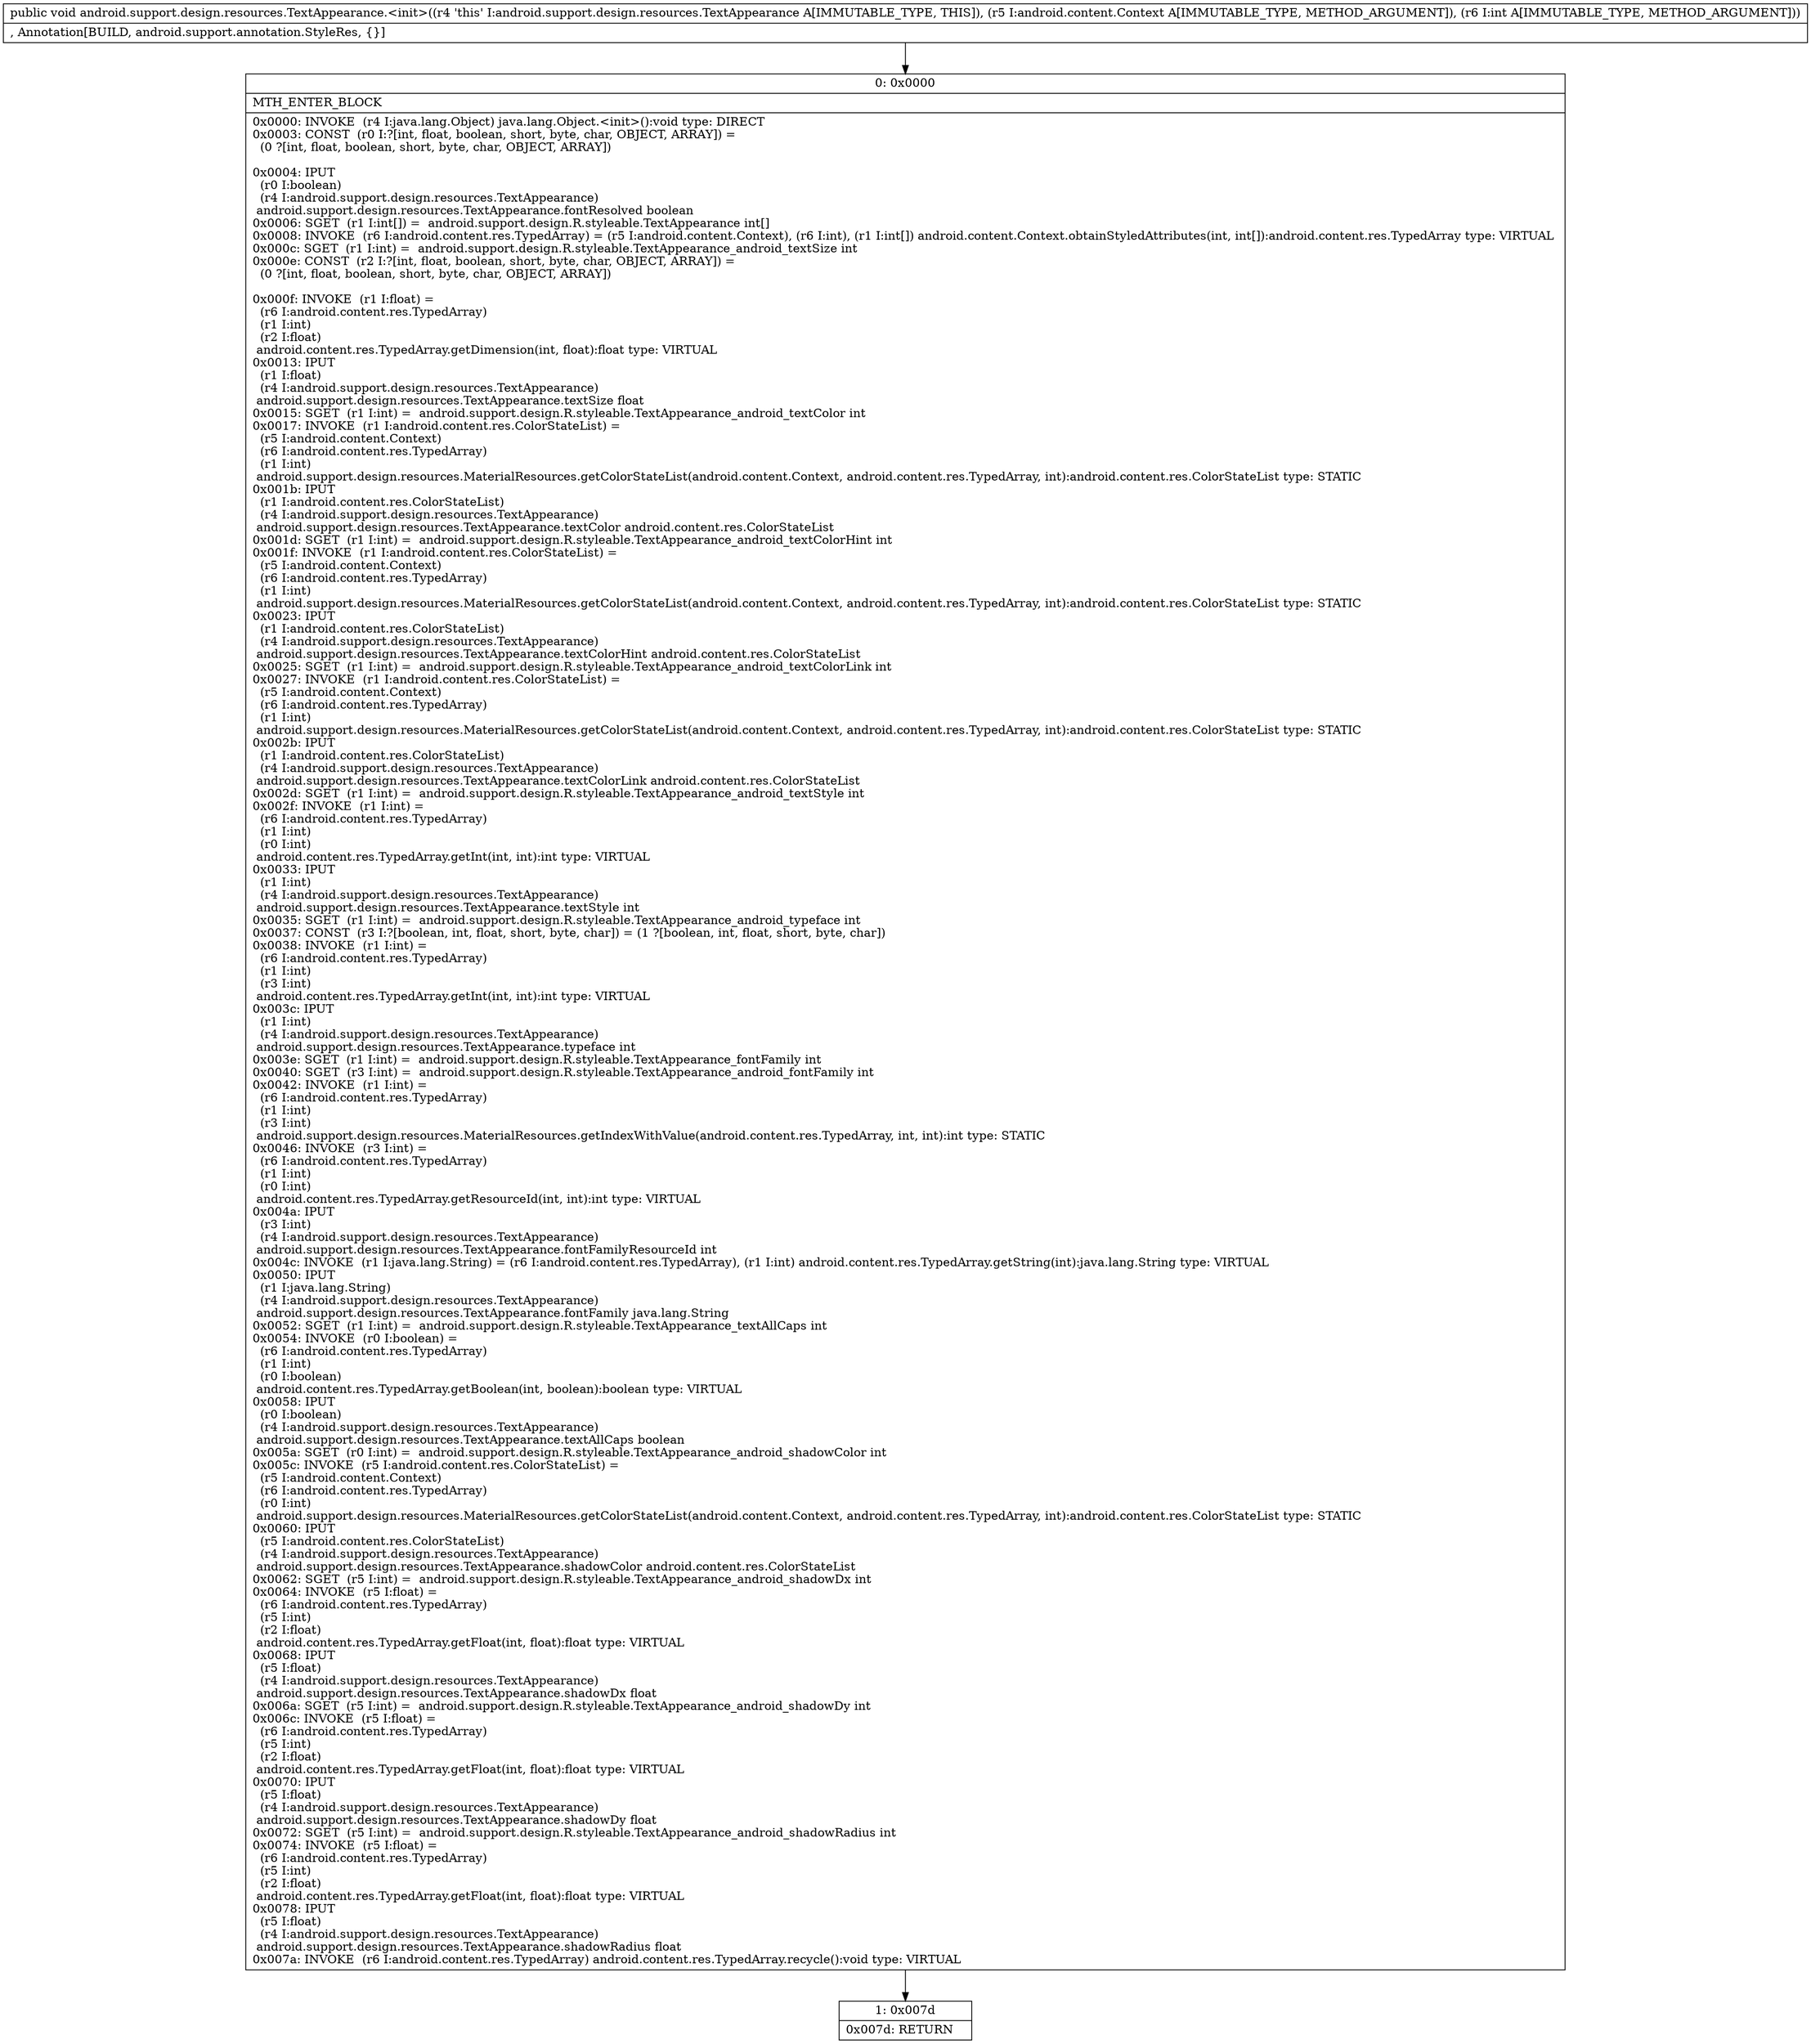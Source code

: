 digraph "CFG forandroid.support.design.resources.TextAppearance.\<init\>(Landroid\/content\/Context;I)V" {
Node_0 [shape=record,label="{0\:\ 0x0000|MTH_ENTER_BLOCK\l|0x0000: INVOKE  (r4 I:java.lang.Object) java.lang.Object.\<init\>():void type: DIRECT \l0x0003: CONST  (r0 I:?[int, float, boolean, short, byte, char, OBJECT, ARRAY]) = \l  (0 ?[int, float, boolean, short, byte, char, OBJECT, ARRAY])\l \l0x0004: IPUT  \l  (r0 I:boolean)\l  (r4 I:android.support.design.resources.TextAppearance)\l android.support.design.resources.TextAppearance.fontResolved boolean \l0x0006: SGET  (r1 I:int[]) =  android.support.design.R.styleable.TextAppearance int[] \l0x0008: INVOKE  (r6 I:android.content.res.TypedArray) = (r5 I:android.content.Context), (r6 I:int), (r1 I:int[]) android.content.Context.obtainStyledAttributes(int, int[]):android.content.res.TypedArray type: VIRTUAL \l0x000c: SGET  (r1 I:int) =  android.support.design.R.styleable.TextAppearance_android_textSize int \l0x000e: CONST  (r2 I:?[int, float, boolean, short, byte, char, OBJECT, ARRAY]) = \l  (0 ?[int, float, boolean, short, byte, char, OBJECT, ARRAY])\l \l0x000f: INVOKE  (r1 I:float) = \l  (r6 I:android.content.res.TypedArray)\l  (r1 I:int)\l  (r2 I:float)\l android.content.res.TypedArray.getDimension(int, float):float type: VIRTUAL \l0x0013: IPUT  \l  (r1 I:float)\l  (r4 I:android.support.design.resources.TextAppearance)\l android.support.design.resources.TextAppearance.textSize float \l0x0015: SGET  (r1 I:int) =  android.support.design.R.styleable.TextAppearance_android_textColor int \l0x0017: INVOKE  (r1 I:android.content.res.ColorStateList) = \l  (r5 I:android.content.Context)\l  (r6 I:android.content.res.TypedArray)\l  (r1 I:int)\l android.support.design.resources.MaterialResources.getColorStateList(android.content.Context, android.content.res.TypedArray, int):android.content.res.ColorStateList type: STATIC \l0x001b: IPUT  \l  (r1 I:android.content.res.ColorStateList)\l  (r4 I:android.support.design.resources.TextAppearance)\l android.support.design.resources.TextAppearance.textColor android.content.res.ColorStateList \l0x001d: SGET  (r1 I:int) =  android.support.design.R.styleable.TextAppearance_android_textColorHint int \l0x001f: INVOKE  (r1 I:android.content.res.ColorStateList) = \l  (r5 I:android.content.Context)\l  (r6 I:android.content.res.TypedArray)\l  (r1 I:int)\l android.support.design.resources.MaterialResources.getColorStateList(android.content.Context, android.content.res.TypedArray, int):android.content.res.ColorStateList type: STATIC \l0x0023: IPUT  \l  (r1 I:android.content.res.ColorStateList)\l  (r4 I:android.support.design.resources.TextAppearance)\l android.support.design.resources.TextAppearance.textColorHint android.content.res.ColorStateList \l0x0025: SGET  (r1 I:int) =  android.support.design.R.styleable.TextAppearance_android_textColorLink int \l0x0027: INVOKE  (r1 I:android.content.res.ColorStateList) = \l  (r5 I:android.content.Context)\l  (r6 I:android.content.res.TypedArray)\l  (r1 I:int)\l android.support.design.resources.MaterialResources.getColorStateList(android.content.Context, android.content.res.TypedArray, int):android.content.res.ColorStateList type: STATIC \l0x002b: IPUT  \l  (r1 I:android.content.res.ColorStateList)\l  (r4 I:android.support.design.resources.TextAppearance)\l android.support.design.resources.TextAppearance.textColorLink android.content.res.ColorStateList \l0x002d: SGET  (r1 I:int) =  android.support.design.R.styleable.TextAppearance_android_textStyle int \l0x002f: INVOKE  (r1 I:int) = \l  (r6 I:android.content.res.TypedArray)\l  (r1 I:int)\l  (r0 I:int)\l android.content.res.TypedArray.getInt(int, int):int type: VIRTUAL \l0x0033: IPUT  \l  (r1 I:int)\l  (r4 I:android.support.design.resources.TextAppearance)\l android.support.design.resources.TextAppearance.textStyle int \l0x0035: SGET  (r1 I:int) =  android.support.design.R.styleable.TextAppearance_android_typeface int \l0x0037: CONST  (r3 I:?[boolean, int, float, short, byte, char]) = (1 ?[boolean, int, float, short, byte, char]) \l0x0038: INVOKE  (r1 I:int) = \l  (r6 I:android.content.res.TypedArray)\l  (r1 I:int)\l  (r3 I:int)\l android.content.res.TypedArray.getInt(int, int):int type: VIRTUAL \l0x003c: IPUT  \l  (r1 I:int)\l  (r4 I:android.support.design.resources.TextAppearance)\l android.support.design.resources.TextAppearance.typeface int \l0x003e: SGET  (r1 I:int) =  android.support.design.R.styleable.TextAppearance_fontFamily int \l0x0040: SGET  (r3 I:int) =  android.support.design.R.styleable.TextAppearance_android_fontFamily int \l0x0042: INVOKE  (r1 I:int) = \l  (r6 I:android.content.res.TypedArray)\l  (r1 I:int)\l  (r3 I:int)\l android.support.design.resources.MaterialResources.getIndexWithValue(android.content.res.TypedArray, int, int):int type: STATIC \l0x0046: INVOKE  (r3 I:int) = \l  (r6 I:android.content.res.TypedArray)\l  (r1 I:int)\l  (r0 I:int)\l android.content.res.TypedArray.getResourceId(int, int):int type: VIRTUAL \l0x004a: IPUT  \l  (r3 I:int)\l  (r4 I:android.support.design.resources.TextAppearance)\l android.support.design.resources.TextAppearance.fontFamilyResourceId int \l0x004c: INVOKE  (r1 I:java.lang.String) = (r6 I:android.content.res.TypedArray), (r1 I:int) android.content.res.TypedArray.getString(int):java.lang.String type: VIRTUAL \l0x0050: IPUT  \l  (r1 I:java.lang.String)\l  (r4 I:android.support.design.resources.TextAppearance)\l android.support.design.resources.TextAppearance.fontFamily java.lang.String \l0x0052: SGET  (r1 I:int) =  android.support.design.R.styleable.TextAppearance_textAllCaps int \l0x0054: INVOKE  (r0 I:boolean) = \l  (r6 I:android.content.res.TypedArray)\l  (r1 I:int)\l  (r0 I:boolean)\l android.content.res.TypedArray.getBoolean(int, boolean):boolean type: VIRTUAL \l0x0058: IPUT  \l  (r0 I:boolean)\l  (r4 I:android.support.design.resources.TextAppearance)\l android.support.design.resources.TextAppearance.textAllCaps boolean \l0x005a: SGET  (r0 I:int) =  android.support.design.R.styleable.TextAppearance_android_shadowColor int \l0x005c: INVOKE  (r5 I:android.content.res.ColorStateList) = \l  (r5 I:android.content.Context)\l  (r6 I:android.content.res.TypedArray)\l  (r0 I:int)\l android.support.design.resources.MaterialResources.getColorStateList(android.content.Context, android.content.res.TypedArray, int):android.content.res.ColorStateList type: STATIC \l0x0060: IPUT  \l  (r5 I:android.content.res.ColorStateList)\l  (r4 I:android.support.design.resources.TextAppearance)\l android.support.design.resources.TextAppearance.shadowColor android.content.res.ColorStateList \l0x0062: SGET  (r5 I:int) =  android.support.design.R.styleable.TextAppearance_android_shadowDx int \l0x0064: INVOKE  (r5 I:float) = \l  (r6 I:android.content.res.TypedArray)\l  (r5 I:int)\l  (r2 I:float)\l android.content.res.TypedArray.getFloat(int, float):float type: VIRTUAL \l0x0068: IPUT  \l  (r5 I:float)\l  (r4 I:android.support.design.resources.TextAppearance)\l android.support.design.resources.TextAppearance.shadowDx float \l0x006a: SGET  (r5 I:int) =  android.support.design.R.styleable.TextAppearance_android_shadowDy int \l0x006c: INVOKE  (r5 I:float) = \l  (r6 I:android.content.res.TypedArray)\l  (r5 I:int)\l  (r2 I:float)\l android.content.res.TypedArray.getFloat(int, float):float type: VIRTUAL \l0x0070: IPUT  \l  (r5 I:float)\l  (r4 I:android.support.design.resources.TextAppearance)\l android.support.design.resources.TextAppearance.shadowDy float \l0x0072: SGET  (r5 I:int) =  android.support.design.R.styleable.TextAppearance_android_shadowRadius int \l0x0074: INVOKE  (r5 I:float) = \l  (r6 I:android.content.res.TypedArray)\l  (r5 I:int)\l  (r2 I:float)\l android.content.res.TypedArray.getFloat(int, float):float type: VIRTUAL \l0x0078: IPUT  \l  (r5 I:float)\l  (r4 I:android.support.design.resources.TextAppearance)\l android.support.design.resources.TextAppearance.shadowRadius float \l0x007a: INVOKE  (r6 I:android.content.res.TypedArray) android.content.res.TypedArray.recycle():void type: VIRTUAL \l}"];
Node_1 [shape=record,label="{1\:\ 0x007d|0x007d: RETURN   \l}"];
MethodNode[shape=record,label="{public void android.support.design.resources.TextAppearance.\<init\>((r4 'this' I:android.support.design.resources.TextAppearance A[IMMUTABLE_TYPE, THIS]), (r5 I:android.content.Context A[IMMUTABLE_TYPE, METHOD_ARGUMENT]), (r6 I:int A[IMMUTABLE_TYPE, METHOD_ARGUMENT]))  | , Annotation[BUILD, android.support.annotation.StyleRes, \{\}]\l}"];
MethodNode -> Node_0;
Node_0 -> Node_1;
}

